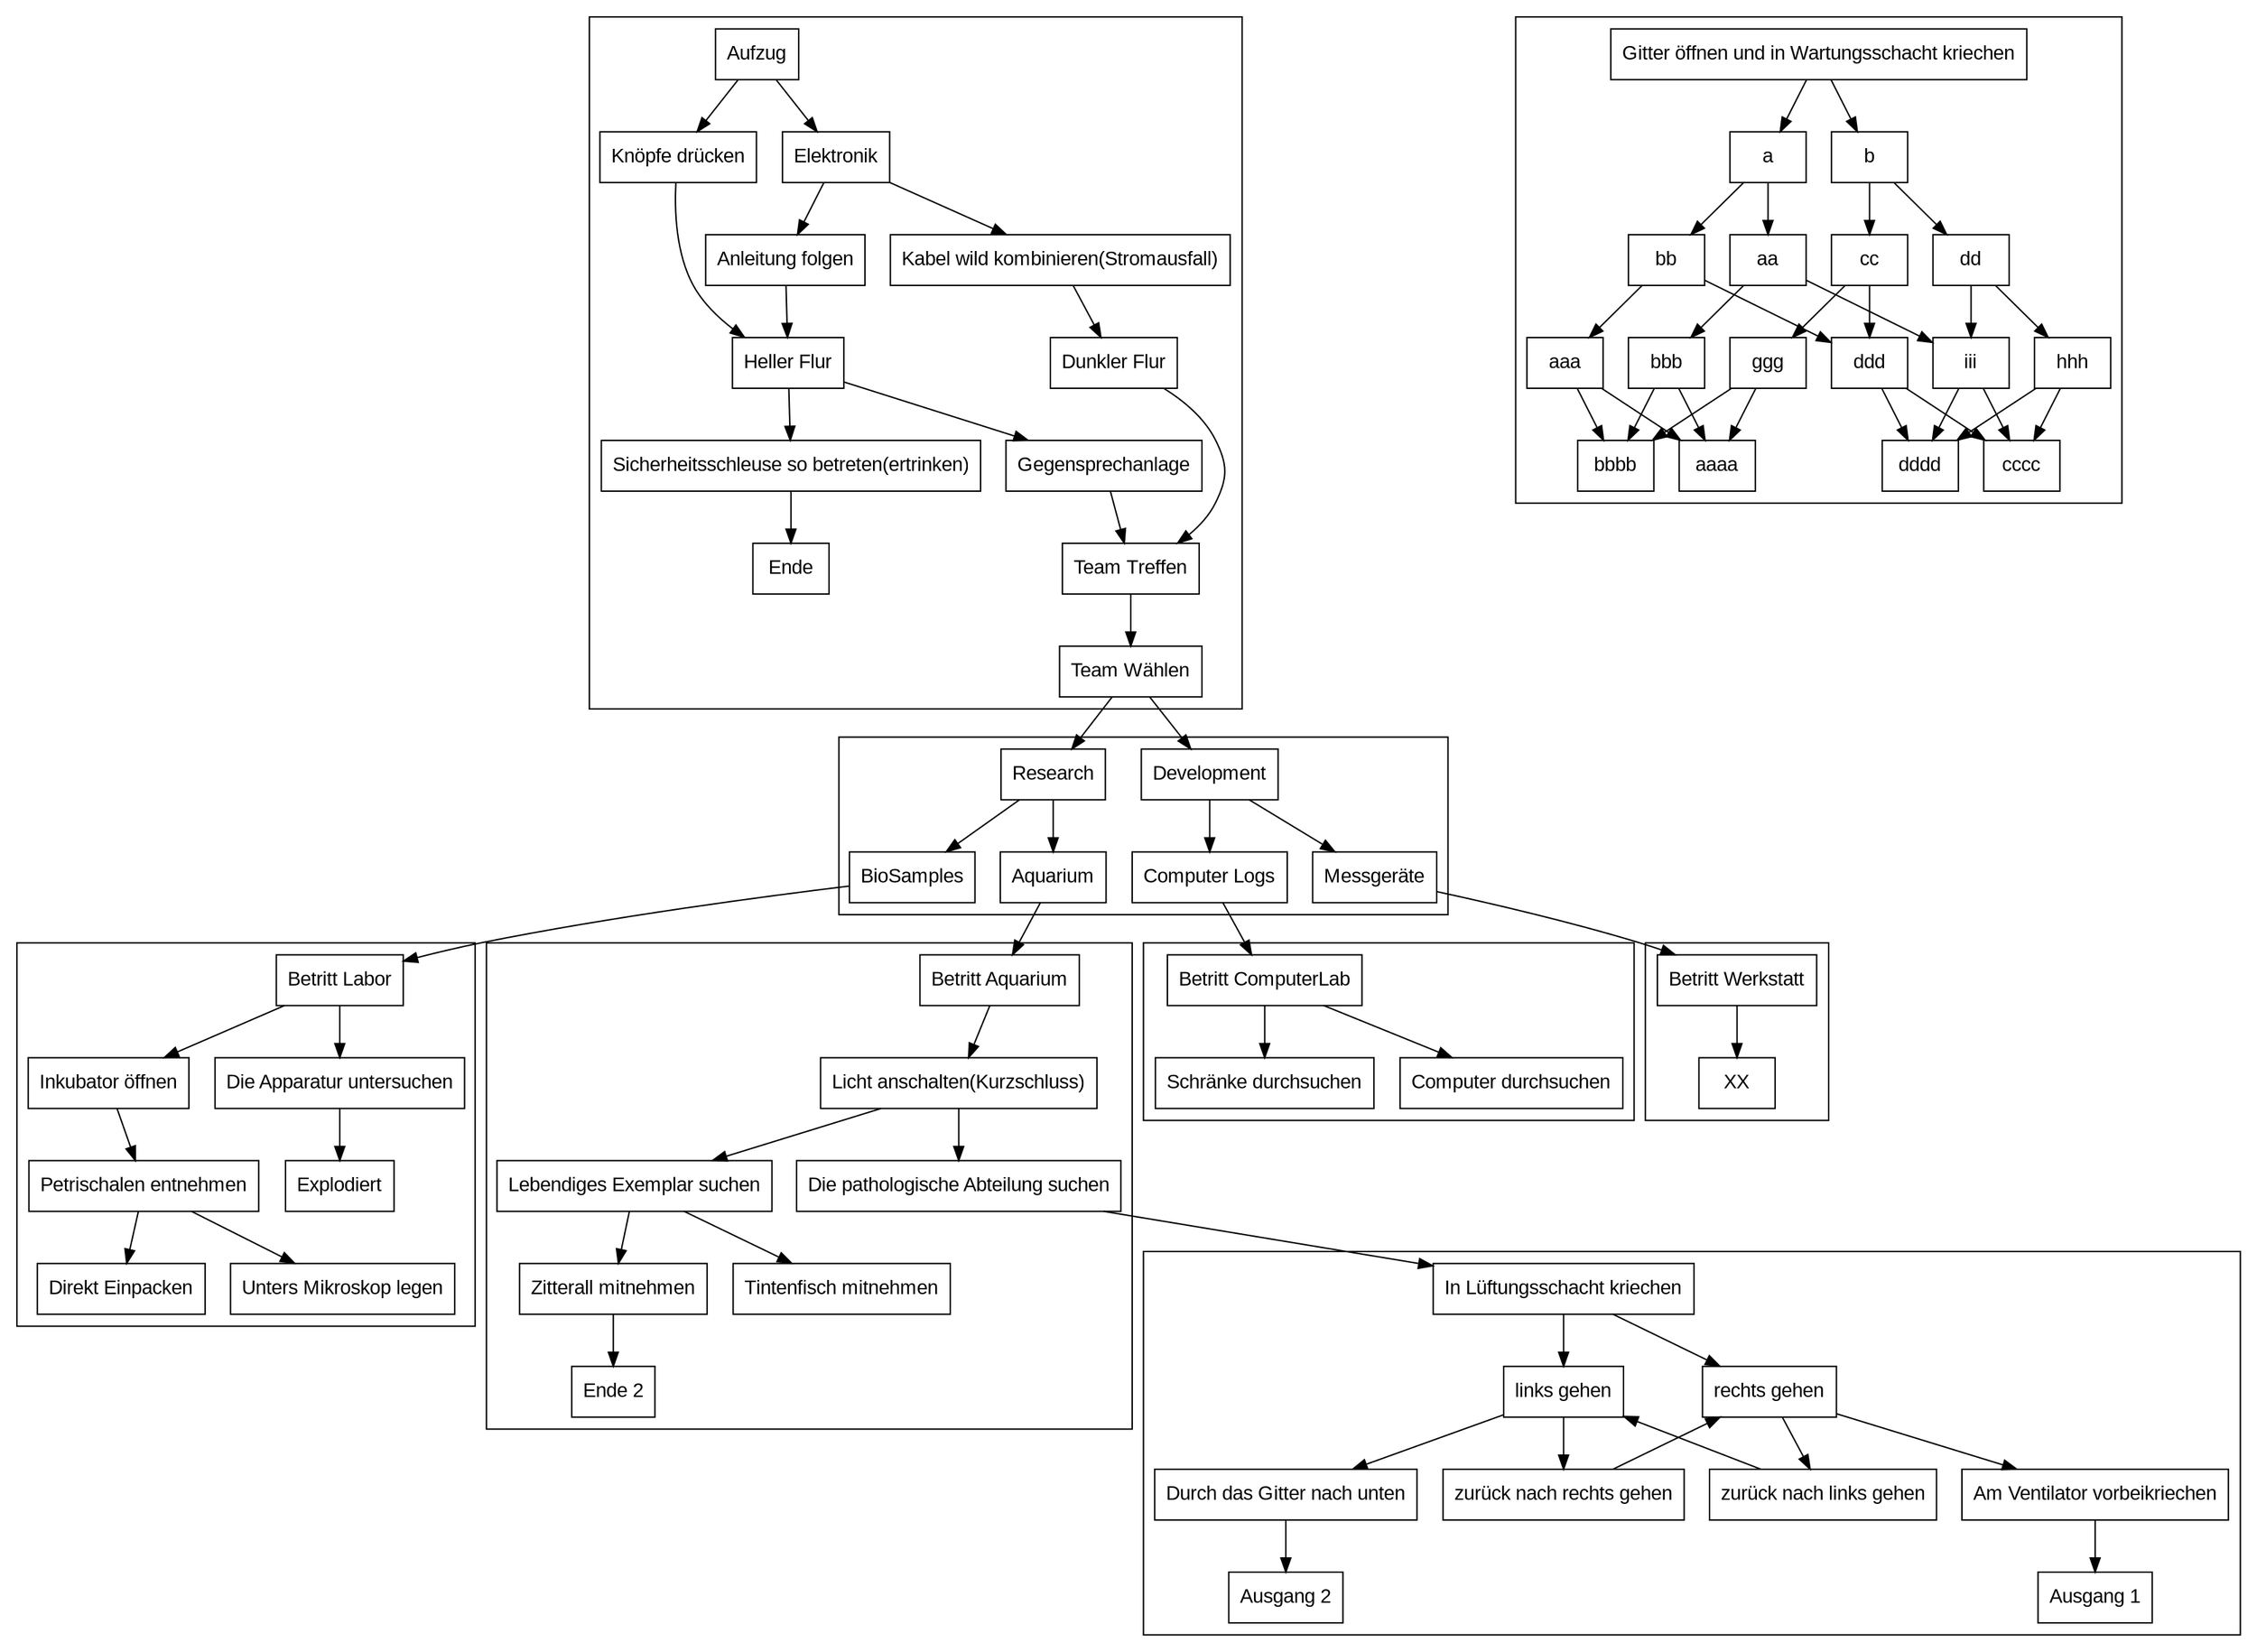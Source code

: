digraph L {
  node [shape=record fontname=Arial];

subgraph cluster_Anfang{
"Aufzug" -> {"Knöpfe drücken"  "Elektronik"} 
"Elektronik" -> {"Kabel wild kombinieren(Stromausfall)" "Anleitung folgen"}
"Kabel wild kombinieren(Stromausfall)" -> "Dunkler Flur"
{"Knöpfe drücken" "Anleitung folgen"} 
-> "Heller Flur" -> {"Sicherheitsschleuse so betreten(ertrinken)" "Gegensprechanlage"}
"Sicherheitsschleuse so betreten(ertrinken)" -> "Ende"
{"Gegensprechanlage" "Dunkler Flur"} -> "Team Treffen" -> "Team Wählen"
}

subgraph cluster_Team{
"Team Wählen" -> {"Research" "Development"}
"Research" -> {"BioSamples" "Aquarium"}
"Development" -> {"Computer Logs" "Messgeräte"}
}

"Computer Logs" -> "Betritt ComputerLab"
"Aquarium" -> "Betritt Aquarium"
"BioSamples" -> "Betritt Labor"
"Messgeräte" -> "Betritt Werkstatt"


subgraph cluster_Research{
"Betritt ComputerLab" -> {"Schränke durchsuchen" "Computer durchsuchen"}
}

subgraph cluster_Development{
"Betritt Werkstatt" -> "XX"
}

subgraph cluster_BioSamples{
"Betritt Labor" -> {"Inkubator öffnen", "Die Apparatur untersuchen"}
"Inkubator öffnen"->"Petrischalen entnehmen"->{"Direkt Einpacken","Unters Mikroskop legen"}

"Die Apparatur untersuchen"->"Explodiert"

}

subgraph cluster_Aquarium{
"Betritt Aquarium" -> {"Licht anschalten(Kurzschluss)"}
"Licht anschalten(Kurzschluss)" -> {"Lebendiges Exemplar suchen","Die pathologische Abteilung suchen"}
"Lebendiges Exemplar suchen" -> {"Zitterall mitnehmen","Tintenfisch mitnehmen"}
"Zitterall mitnehmen"->"Ende 2"



}

"Die pathologische Abteilung suchen" -> "In Lüftungsschacht kriechen"

subgraph cluster_Lüftungsschacht{

rank = same; "links gehen"; "rechts gehen"; 

"In Lüftungsschacht kriechen" -> {"links gehen" "rechts gehen"}

"rechts gehen"-> {"Am Ventilator vorbeikriechen"  "zurück nach links gehen"}
"links gehen" -> {"Durch das Gitter nach unten"  "zurück nach rechts gehen"} 

"zurück nach links gehen"->"links gehen"
"zurück nach rechts gehen" ->"rechts gehen"

"Am Ventilator vorbeikriechen" -> "Ausgang 1"
"Durch das Gitter nach unten" -> "Ausgang 2"
}




subgraph cluster_Wartungsschacht{
"Gitter öffnen und in Wartungsschacht kriechen" -> {"a","b"}
"a"->{"aa","bb"}
"b"->{"cc","dd"}

"aa"->{"iii","bbb"}
"bb"->{"aaa","ddd"}

"cc"->{"ddd","ggg"}
"dd"->{"hhh","iii"}

{"aaa","bbb","ggg"}->{"aaaa","bbbb"}
{"iii","hhh","ddd"}->{"cccc","dddd"}

}

} 

